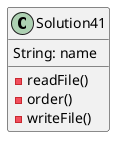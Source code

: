 @startuml
'https://plantuml.com/class-diagram

class Solution41 {

    String: name

    -readFile()
    -order()
    -writeFile()
}

@enduml